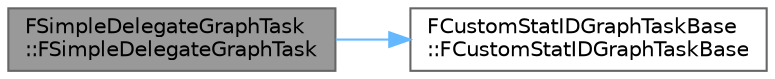 digraph "FSimpleDelegateGraphTask::FSimpleDelegateGraphTask"
{
 // INTERACTIVE_SVG=YES
 // LATEX_PDF_SIZE
  bgcolor="transparent";
  edge [fontname=Helvetica,fontsize=10,labelfontname=Helvetica,labelfontsize=10];
  node [fontname=Helvetica,fontsize=10,shape=box,height=0.2,width=0.4];
  rankdir="LR";
  Node1 [id="Node000001",label="FSimpleDelegateGraphTask\l::FSimpleDelegateGraphTask",height=0.2,width=0.4,color="gray40", fillcolor="grey60", style="filled", fontcolor="black",tooltip="Task constructor."];
  Node1 -> Node2 [id="edge1_Node000001_Node000002",color="steelblue1",style="solid",tooltip=" "];
  Node2 [id="Node000002",label="FCustomStatIDGraphTaskBase\l::FCustomStatIDGraphTaskBase",height=0.2,width=0.4,color="grey40", fillcolor="white", style="filled",URL="$d5/d2a/classFCustomStatIDGraphTaskBase.html#a70f9f354166e7e6f117e76805cf001aa",tooltip="Constructor."];
}
